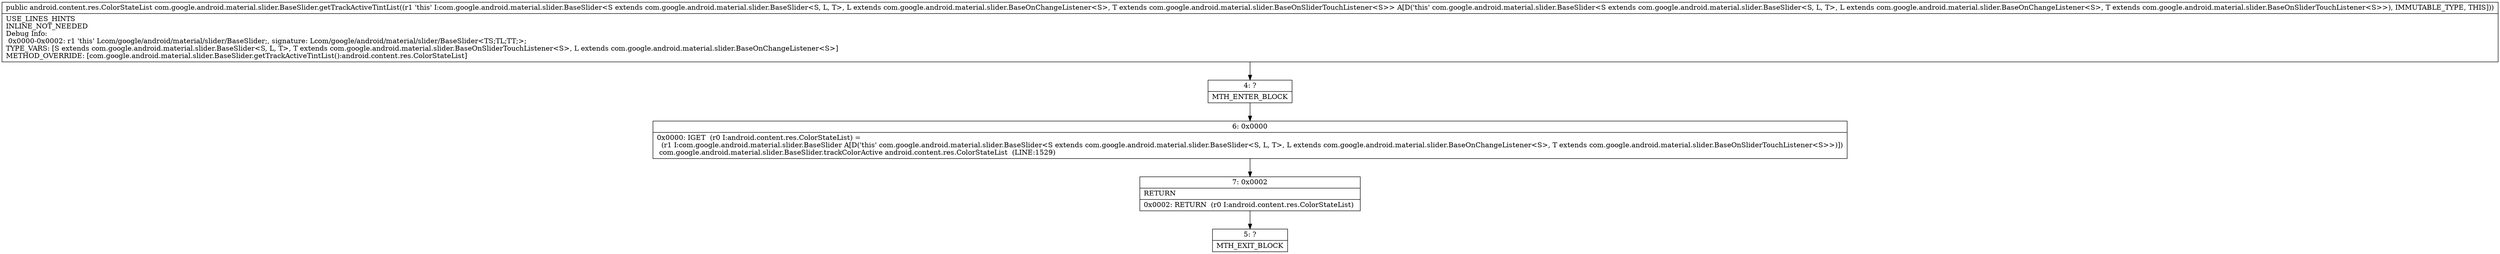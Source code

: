 digraph "CFG forcom.google.android.material.slider.BaseSlider.getTrackActiveTintList()Landroid\/content\/res\/ColorStateList;" {
Node_4 [shape=record,label="{4\:\ ?|MTH_ENTER_BLOCK\l}"];
Node_6 [shape=record,label="{6\:\ 0x0000|0x0000: IGET  (r0 I:android.content.res.ColorStateList) = \l  (r1 I:com.google.android.material.slider.BaseSlider A[D('this' com.google.android.material.slider.BaseSlider\<S extends com.google.android.material.slider.BaseSlider\<S, L, T\>, L extends com.google.android.material.slider.BaseOnChangeListener\<S\>, T extends com.google.android.material.slider.BaseOnSliderTouchListener\<S\>\>)])\l com.google.android.material.slider.BaseSlider.trackColorActive android.content.res.ColorStateList  (LINE:1529)\l}"];
Node_7 [shape=record,label="{7\:\ 0x0002|RETURN\l|0x0002: RETURN  (r0 I:android.content.res.ColorStateList) \l}"];
Node_5 [shape=record,label="{5\:\ ?|MTH_EXIT_BLOCK\l}"];
MethodNode[shape=record,label="{public android.content.res.ColorStateList com.google.android.material.slider.BaseSlider.getTrackActiveTintList((r1 'this' I:com.google.android.material.slider.BaseSlider\<S extends com.google.android.material.slider.BaseSlider\<S, L, T\>, L extends com.google.android.material.slider.BaseOnChangeListener\<S\>, T extends com.google.android.material.slider.BaseOnSliderTouchListener\<S\>\> A[D('this' com.google.android.material.slider.BaseSlider\<S extends com.google.android.material.slider.BaseSlider\<S, L, T\>, L extends com.google.android.material.slider.BaseOnChangeListener\<S\>, T extends com.google.android.material.slider.BaseOnSliderTouchListener\<S\>\>), IMMUTABLE_TYPE, THIS]))  | USE_LINES_HINTS\lINLINE_NOT_NEEDED\lDebug Info:\l  0x0000\-0x0002: r1 'this' Lcom\/google\/android\/material\/slider\/BaseSlider;, signature: Lcom\/google\/android\/material\/slider\/BaseSlider\<TS;TL;TT;\>;\lTYPE_VARS: [S extends com.google.android.material.slider.BaseSlider\<S, L, T\>, T extends com.google.android.material.slider.BaseOnSliderTouchListener\<S\>, L extends com.google.android.material.slider.BaseOnChangeListener\<S\>]\lMETHOD_OVERRIDE: [com.google.android.material.slider.BaseSlider.getTrackActiveTintList():android.content.res.ColorStateList]\l}"];
MethodNode -> Node_4;Node_4 -> Node_6;
Node_6 -> Node_7;
Node_7 -> Node_5;
}

